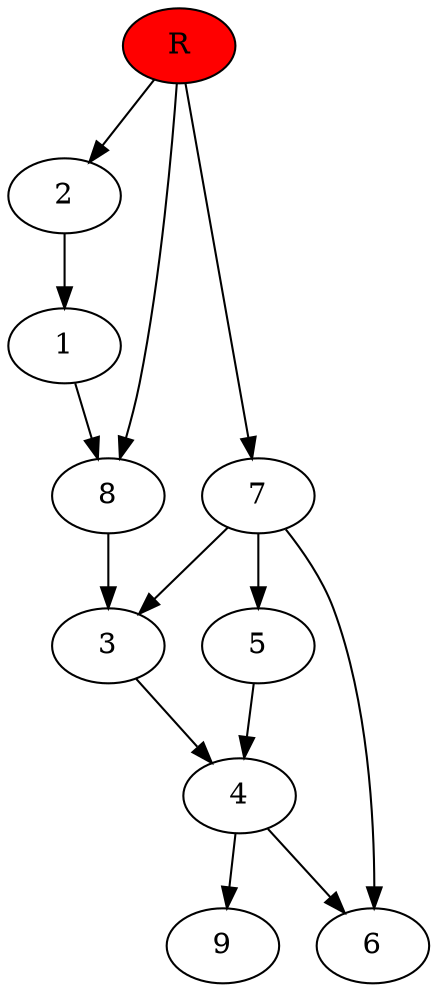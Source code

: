 digraph prb17921 {
	1
	2
	3
	4
	5
	6
	7
	8
	R [fillcolor="#ff0000" style=filled]
	1 -> 8
	2 -> 1
	3 -> 4
	4 -> 6
	4 -> 9
	5 -> 4
	7 -> 3
	7 -> 5
	7 -> 6
	8 -> 3
	R -> 2
	R -> 7
	R -> 8
}
